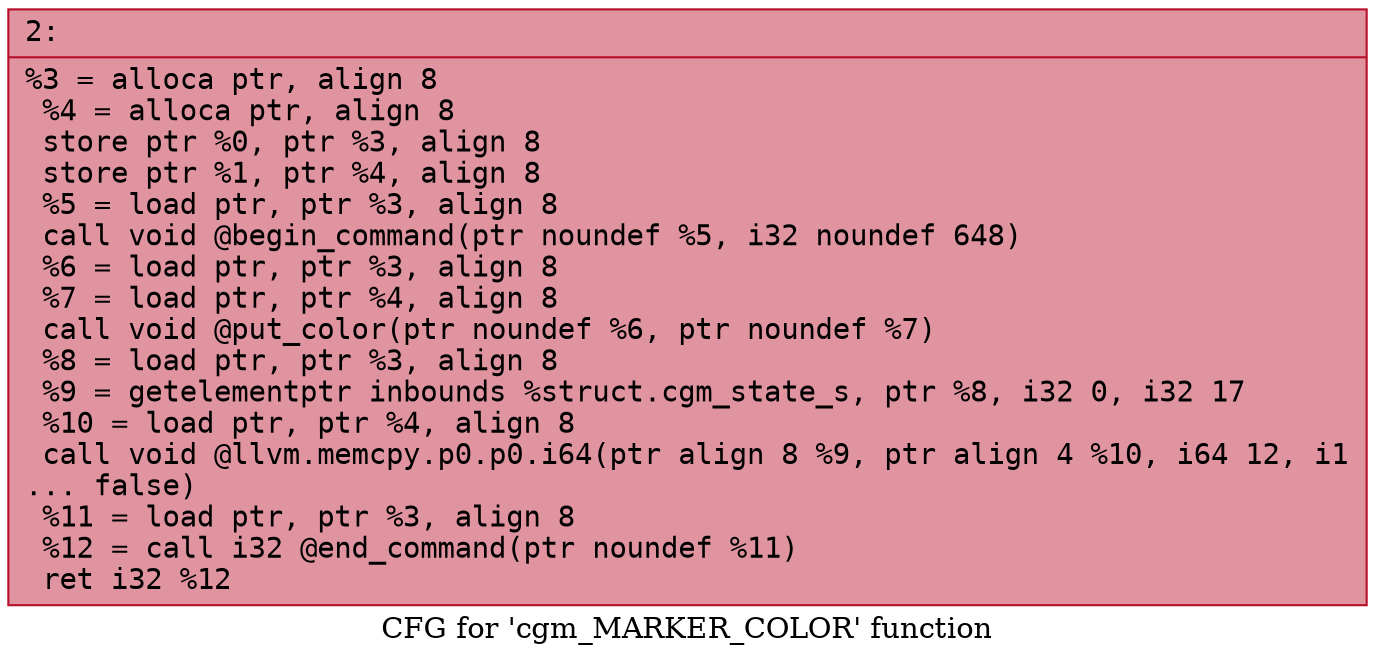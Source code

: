 digraph "CFG for 'cgm_MARKER_COLOR' function" {
	label="CFG for 'cgm_MARKER_COLOR' function";

	Node0x6000024c1540 [shape=record,color="#b70d28ff", style=filled, fillcolor="#b70d2870" fontname="Courier",label="{2:\l|  %3 = alloca ptr, align 8\l  %4 = alloca ptr, align 8\l  store ptr %0, ptr %3, align 8\l  store ptr %1, ptr %4, align 8\l  %5 = load ptr, ptr %3, align 8\l  call void @begin_command(ptr noundef %5, i32 noundef 648)\l  %6 = load ptr, ptr %3, align 8\l  %7 = load ptr, ptr %4, align 8\l  call void @put_color(ptr noundef %6, ptr noundef %7)\l  %8 = load ptr, ptr %3, align 8\l  %9 = getelementptr inbounds %struct.cgm_state_s, ptr %8, i32 0, i32 17\l  %10 = load ptr, ptr %4, align 8\l  call void @llvm.memcpy.p0.p0.i64(ptr align 8 %9, ptr align 4 %10, i64 12, i1\l... false)\l  %11 = load ptr, ptr %3, align 8\l  %12 = call i32 @end_command(ptr noundef %11)\l  ret i32 %12\l}"];
}
